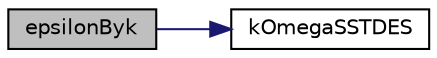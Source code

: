 digraph "epsilonByk"
{
  bgcolor="transparent";
  edge [fontname="Helvetica",fontsize="10",labelfontname="Helvetica",labelfontsize="10"];
  node [fontname="Helvetica",fontsize="10",shape=record];
  rankdir="LR";
  Node1 [label="epsilonByk",height=0.2,width=0.4,color="black", fillcolor="grey75", style="filled", fontcolor="black"];
  Node1 -> Node2 [color="midnightblue",fontsize="10",style="solid",fontname="Helvetica"];
  Node2 [label="kOmegaSSTDES",height=0.2,width=0.4,color="black",URL="$a01268.html#a61e32c50c3c3776ee1ace3a5e71a9ae5",tooltip="Construct from components. "];
}
